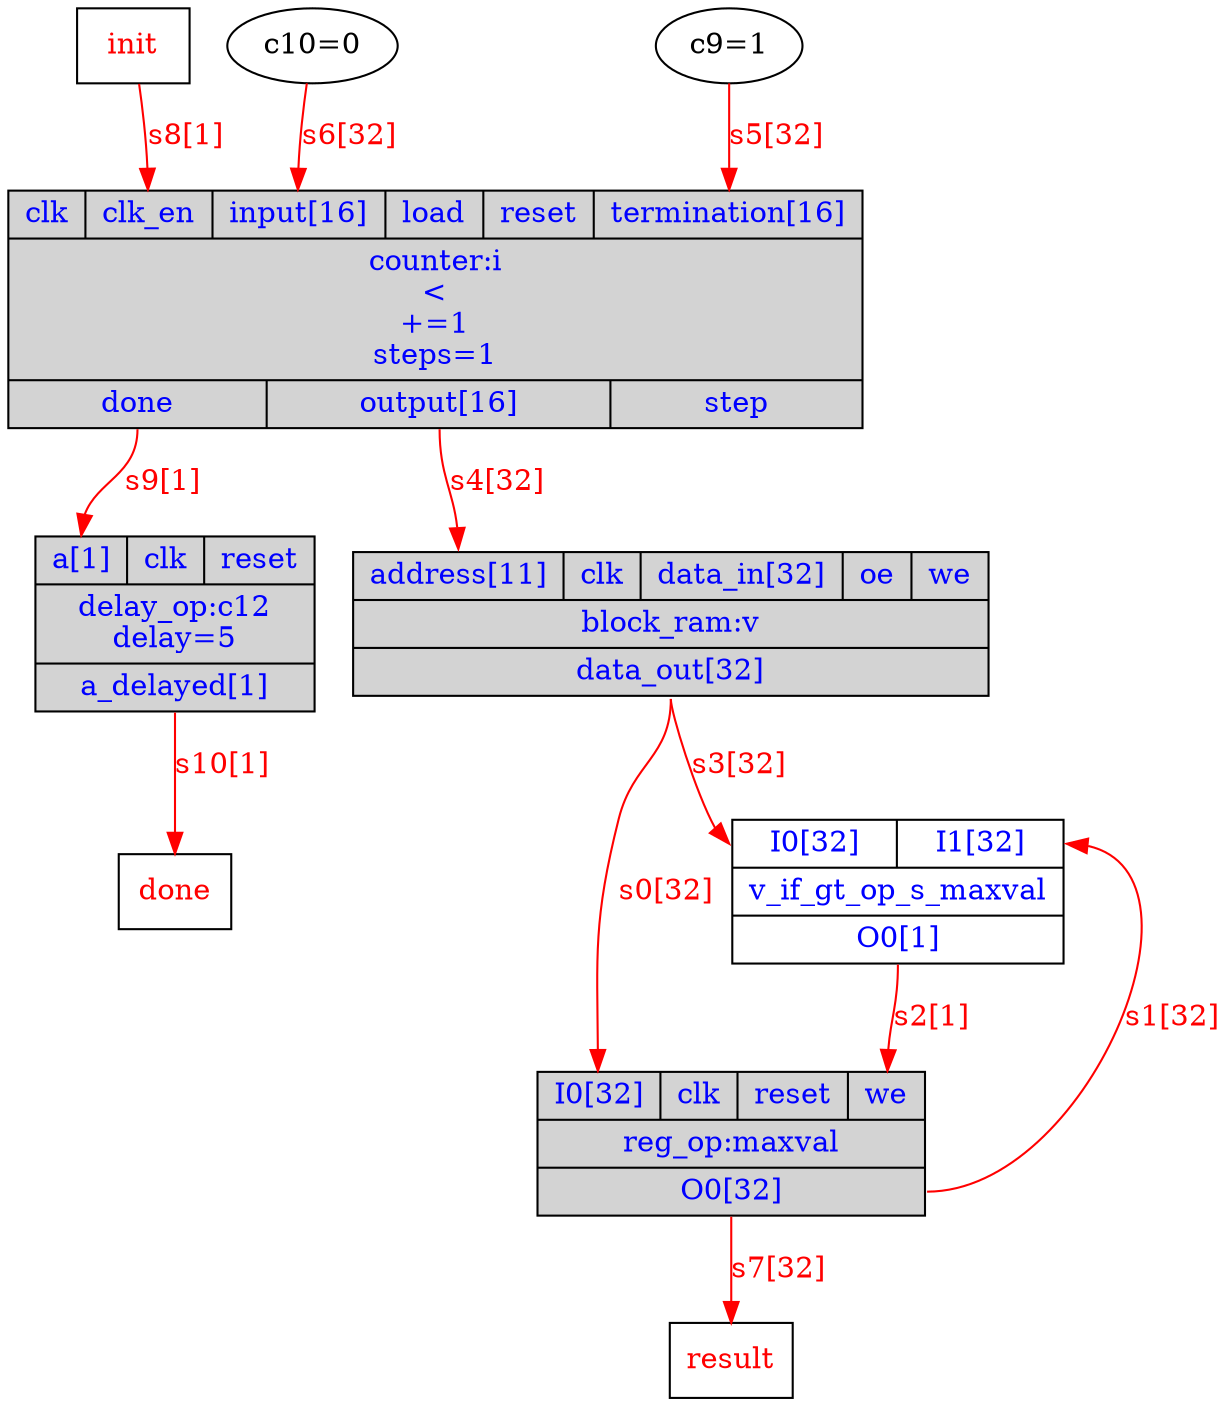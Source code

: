 digraph diagram {
// Components (Nodes) 
"i" [shape=record, fontcolor=blue, style="filled", fillcolor="lightgray", label="{{<clk>clk|<clk_en>clk_en|<input>input[16]|<load>load|<reset>reset|<termination>termination[16]}|counter:i\n\<\n+=1\nsteps=1|{<done>done|<output>output[16]|<step>step}}"]; 
"v_if_gt_op_s_maxval" [shape=record, fontcolor=blue, label="{{<I0>I0[32]|<I1>I1[32]}|v_if_gt_op_s_maxval|{<O0>O0[1]}}"]; 
"maxval" [shape=record, fontcolor=blue, style="filled", fillcolor="lightgray", label="{{<I0>I0[32]|<clk>clk|<reset>reset|<we>we}|reg_op:maxval|{<O0>O0[32]}}"]; 
"v" [shape=record, fontcolor=blue, style="filled", fillcolor="lightgray", label="{{<address>address[11]|<clk>clk|<data_in>data_in[32]|<oe>oe|<we>we}|block_ram:v|{<data_out>data_out[32]}}"]; 
"init" [shape=msquare fontcolor=red label="init"]"done" [shape=msquare fontcolor=red label="done"]"c9" [fontcolor=b label="c9=1"]"c10" [fontcolor=b label="c10=0"]"result" [shape=msquare fontcolor=red label="result"]"c12" [shape=record, fontcolor=blue, style="filled", fillcolor="lightgray", label="{{<a>a[1]|<clk>clk|<reset>reset}|delay_op:c12\ndelay=5|{<a_delayed>a_delayed[1]}}"]; 
// Signals (Edges) 
"v":data_out -> "maxval":I0[label="s0[32]" color=red fontcolor=red]; 
"maxval":O0 -> "v_if_gt_op_s_maxval":I1[label="s1[32]" color=red fontcolor=red]; 
"v_if_gt_op_s_maxval":O0 -> "maxval":we[label="s2[1]" color=red fontcolor=red]; 
"v":data_out -> "v_if_gt_op_s_maxval":I0[label="s3[32]" color=red fontcolor=red]; 
"i":output -> "v":address[label="s4[32]" color=red fontcolor=red]; 
"c9":out -> "i":termination[label="s5[32]" color=red fontcolor=red]; 
"c10":out -> "i":input[label="s6[32]" color=red fontcolor=red]; 
"maxval":O0 -> "result":in[label="s7[32]" color=red fontcolor=red]; 
"init":out -> "i":clk_en[label="s8[1]" color=red fontcolor=red]; 
"i":done -> "c12":a[label="s9[1]" color=red fontcolor=red]; 
"c12":a_delayed -> "done":in[label="s10[1]" color=red fontcolor=red]; 
}
